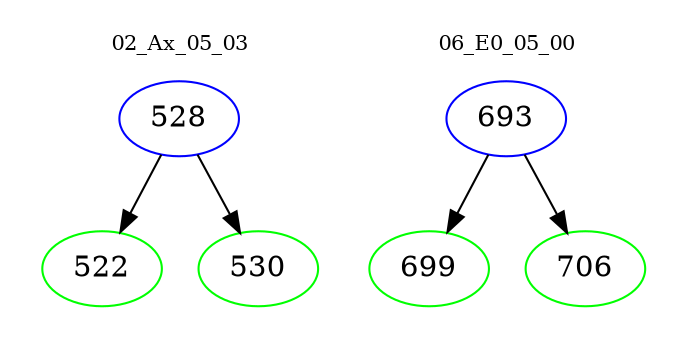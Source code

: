 digraph{
subgraph cluster_0 {
color = white
label = "02_Ax_05_03";
fontsize=10;
T0_528 [label="528", color="blue"]
T0_528 -> T0_522 [color="black"]
T0_522 [label="522", color="green"]
T0_528 -> T0_530 [color="black"]
T0_530 [label="530", color="green"]
}
subgraph cluster_1 {
color = white
label = "06_E0_05_00";
fontsize=10;
T1_693 [label="693", color="blue"]
T1_693 -> T1_699 [color="black"]
T1_699 [label="699", color="green"]
T1_693 -> T1_706 [color="black"]
T1_706 [label="706", color="green"]
}
}
